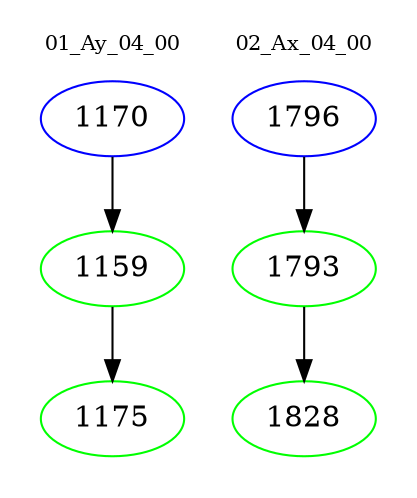 digraph{
subgraph cluster_0 {
color = white
label = "01_Ay_04_00";
fontsize=10;
T0_1170 [label="1170", color="blue"]
T0_1170 -> T0_1159 [color="black"]
T0_1159 [label="1159", color="green"]
T0_1159 -> T0_1175 [color="black"]
T0_1175 [label="1175", color="green"]
}
subgraph cluster_1 {
color = white
label = "02_Ax_04_00";
fontsize=10;
T1_1796 [label="1796", color="blue"]
T1_1796 -> T1_1793 [color="black"]
T1_1793 [label="1793", color="green"]
T1_1793 -> T1_1828 [color="black"]
T1_1828 [label="1828", color="green"]
}
}
